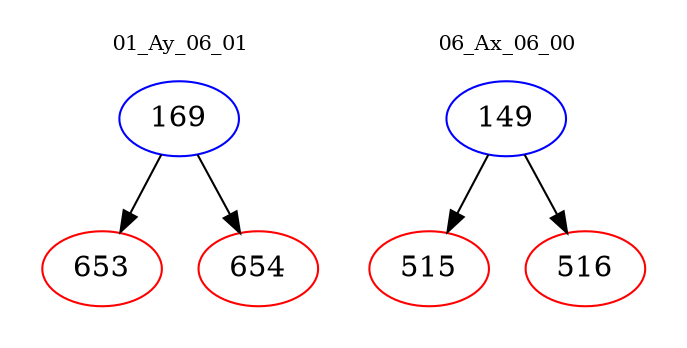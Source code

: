 digraph{
subgraph cluster_0 {
color = white
label = "01_Ay_06_01";
fontsize=10;
T0_169 [label="169", color="blue"]
T0_169 -> T0_653 [color="black"]
T0_653 [label="653", color="red"]
T0_169 -> T0_654 [color="black"]
T0_654 [label="654", color="red"]
}
subgraph cluster_1 {
color = white
label = "06_Ax_06_00";
fontsize=10;
T1_149 [label="149", color="blue"]
T1_149 -> T1_515 [color="black"]
T1_515 [label="515", color="red"]
T1_149 -> T1_516 [color="black"]
T1_516 [label="516", color="red"]
}
}
